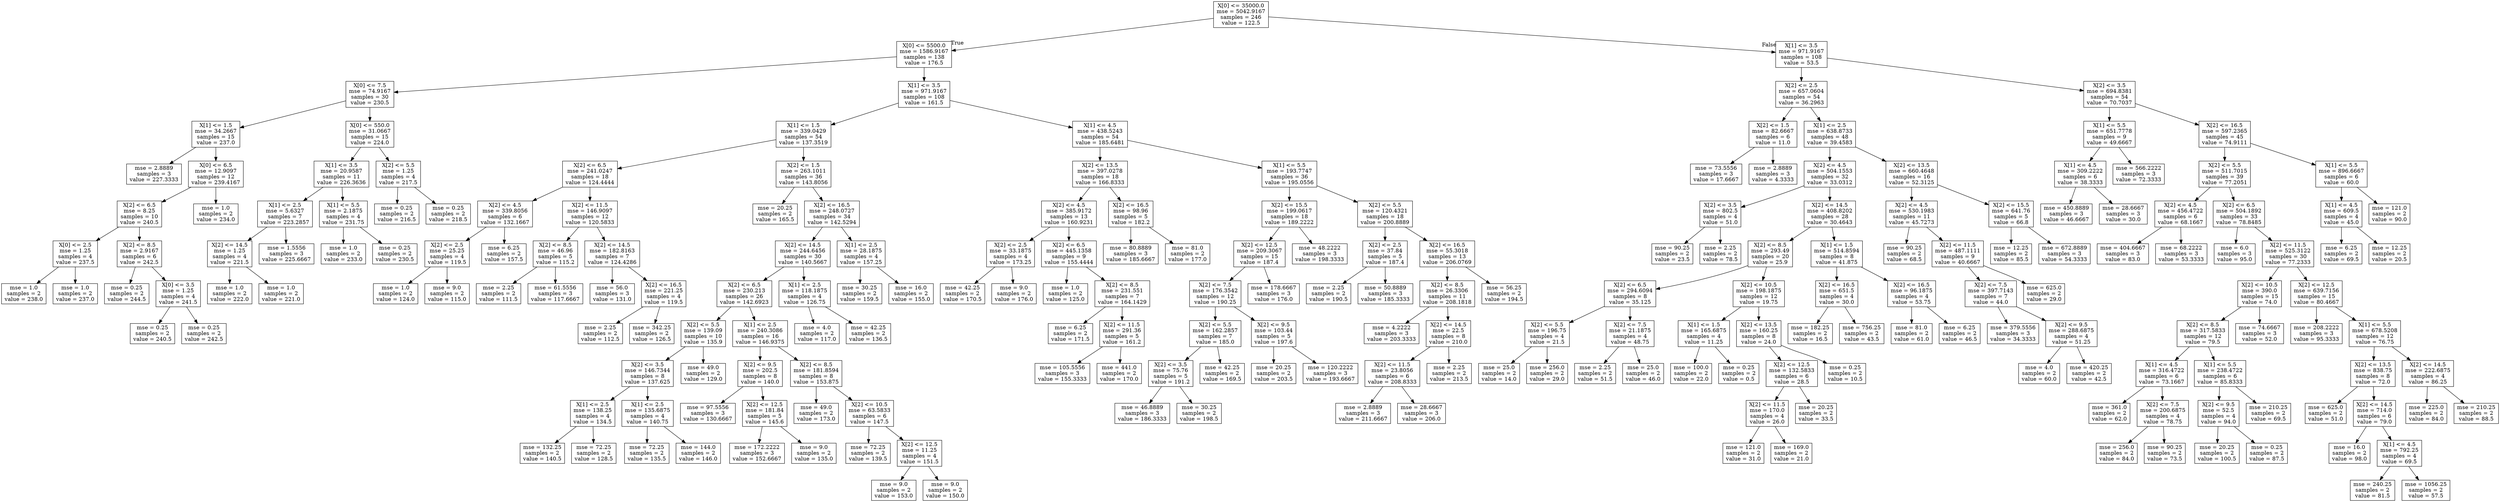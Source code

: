 digraph Tree {
node [shape=box] ;
0 [label="X[0] <= 35000.0\nmse = 5042.9167\nsamples = 246\nvalue = 122.5"] ;
1 [label="X[0] <= 5500.0\nmse = 1586.9167\nsamples = 138\nvalue = 176.5"] ;
0 -> 1 [labeldistance=2.5, labelangle=45, headlabel="True"] ;
2 [label="X[0] <= 7.5\nmse = 74.9167\nsamples = 30\nvalue = 230.5"] ;
1 -> 2 ;
3 [label="X[1] <= 1.5\nmse = 34.2667\nsamples = 15\nvalue = 237.0"] ;
2 -> 3 ;
4 [label="mse = 2.8889\nsamples = 3\nvalue = 227.3333"] ;
3 -> 4 ;
5 [label="X[0] <= 6.5\nmse = 12.9097\nsamples = 12\nvalue = 239.4167"] ;
3 -> 5 ;
6 [label="X[2] <= 6.5\nmse = 8.25\nsamples = 10\nvalue = 240.5"] ;
5 -> 6 ;
7 [label="X[0] <= 2.5\nmse = 1.25\nsamples = 4\nvalue = 237.5"] ;
6 -> 7 ;
8 [label="mse = 1.0\nsamples = 2\nvalue = 238.0"] ;
7 -> 8 ;
9 [label="mse = 1.0\nsamples = 2\nvalue = 237.0"] ;
7 -> 9 ;
10 [label="X[2] <= 8.5\nmse = 2.9167\nsamples = 6\nvalue = 242.5"] ;
6 -> 10 ;
11 [label="mse = 0.25\nsamples = 2\nvalue = 244.5"] ;
10 -> 11 ;
12 [label="X[0] <= 3.5\nmse = 1.25\nsamples = 4\nvalue = 241.5"] ;
10 -> 12 ;
13 [label="mse = 0.25\nsamples = 2\nvalue = 240.5"] ;
12 -> 13 ;
14 [label="mse = 0.25\nsamples = 2\nvalue = 242.5"] ;
12 -> 14 ;
15 [label="mse = 1.0\nsamples = 2\nvalue = 234.0"] ;
5 -> 15 ;
16 [label="X[0] <= 550.0\nmse = 31.0667\nsamples = 15\nvalue = 224.0"] ;
2 -> 16 ;
17 [label="X[1] <= 3.5\nmse = 20.9587\nsamples = 11\nvalue = 226.3636"] ;
16 -> 17 ;
18 [label="X[1] <= 2.5\nmse = 5.6327\nsamples = 7\nvalue = 223.2857"] ;
17 -> 18 ;
19 [label="X[2] <= 14.5\nmse = 1.25\nsamples = 4\nvalue = 221.5"] ;
18 -> 19 ;
20 [label="mse = 1.0\nsamples = 2\nvalue = 222.0"] ;
19 -> 20 ;
21 [label="mse = 1.0\nsamples = 2\nvalue = 221.0"] ;
19 -> 21 ;
22 [label="mse = 1.5556\nsamples = 3\nvalue = 225.6667"] ;
18 -> 22 ;
23 [label="X[1] <= 5.5\nmse = 2.1875\nsamples = 4\nvalue = 231.75"] ;
17 -> 23 ;
24 [label="mse = 1.0\nsamples = 2\nvalue = 233.0"] ;
23 -> 24 ;
25 [label="mse = 0.25\nsamples = 2\nvalue = 230.5"] ;
23 -> 25 ;
26 [label="X[2] <= 5.5\nmse = 1.25\nsamples = 4\nvalue = 217.5"] ;
16 -> 26 ;
27 [label="mse = 0.25\nsamples = 2\nvalue = 216.5"] ;
26 -> 27 ;
28 [label="mse = 0.25\nsamples = 2\nvalue = 218.5"] ;
26 -> 28 ;
29 [label="X[1] <= 3.5\nmse = 971.9167\nsamples = 108\nvalue = 161.5"] ;
1 -> 29 ;
30 [label="X[1] <= 1.5\nmse = 339.0429\nsamples = 54\nvalue = 137.3519"] ;
29 -> 30 ;
31 [label="X[2] <= 6.5\nmse = 241.0247\nsamples = 18\nvalue = 124.4444"] ;
30 -> 31 ;
32 [label="X[2] <= 4.5\nmse = 339.8056\nsamples = 6\nvalue = 132.1667"] ;
31 -> 32 ;
33 [label="X[2] <= 2.5\nmse = 25.25\nsamples = 4\nvalue = 119.5"] ;
32 -> 33 ;
34 [label="mse = 1.0\nsamples = 2\nvalue = 124.0"] ;
33 -> 34 ;
35 [label="mse = 9.0\nsamples = 2\nvalue = 115.0"] ;
33 -> 35 ;
36 [label="mse = 6.25\nsamples = 2\nvalue = 157.5"] ;
32 -> 36 ;
37 [label="X[2] <= 11.5\nmse = 146.9097\nsamples = 12\nvalue = 120.5833"] ;
31 -> 37 ;
38 [label="X[2] <= 8.5\nmse = 46.96\nsamples = 5\nvalue = 115.2"] ;
37 -> 38 ;
39 [label="mse = 2.25\nsamples = 2\nvalue = 111.5"] ;
38 -> 39 ;
40 [label="mse = 61.5556\nsamples = 3\nvalue = 117.6667"] ;
38 -> 40 ;
41 [label="X[2] <= 14.5\nmse = 182.8163\nsamples = 7\nvalue = 124.4286"] ;
37 -> 41 ;
42 [label="mse = 56.0\nsamples = 3\nvalue = 131.0"] ;
41 -> 42 ;
43 [label="X[2] <= 16.5\nmse = 221.25\nsamples = 4\nvalue = 119.5"] ;
41 -> 43 ;
44 [label="mse = 2.25\nsamples = 2\nvalue = 112.5"] ;
43 -> 44 ;
45 [label="mse = 342.25\nsamples = 2\nvalue = 126.5"] ;
43 -> 45 ;
46 [label="X[2] <= 1.5\nmse = 263.1011\nsamples = 36\nvalue = 143.8056"] ;
30 -> 46 ;
47 [label="mse = 20.25\nsamples = 2\nvalue = 165.5"] ;
46 -> 47 ;
48 [label="X[2] <= 16.5\nmse = 248.0727\nsamples = 34\nvalue = 142.5294"] ;
46 -> 48 ;
49 [label="X[2] <= 14.5\nmse = 244.6456\nsamples = 30\nvalue = 140.5667"] ;
48 -> 49 ;
50 [label="X[2] <= 6.5\nmse = 230.213\nsamples = 26\nvalue = 142.6923"] ;
49 -> 50 ;
51 [label="X[2] <= 5.5\nmse = 139.09\nsamples = 10\nvalue = 135.9"] ;
50 -> 51 ;
52 [label="X[2] <= 3.5\nmse = 146.7344\nsamples = 8\nvalue = 137.625"] ;
51 -> 52 ;
53 [label="X[1] <= 2.5\nmse = 138.25\nsamples = 4\nvalue = 134.5"] ;
52 -> 53 ;
54 [label="mse = 132.25\nsamples = 2\nvalue = 140.5"] ;
53 -> 54 ;
55 [label="mse = 72.25\nsamples = 2\nvalue = 128.5"] ;
53 -> 55 ;
56 [label="X[1] <= 2.5\nmse = 135.6875\nsamples = 4\nvalue = 140.75"] ;
52 -> 56 ;
57 [label="mse = 72.25\nsamples = 2\nvalue = 135.5"] ;
56 -> 57 ;
58 [label="mse = 144.0\nsamples = 2\nvalue = 146.0"] ;
56 -> 58 ;
59 [label="mse = 49.0\nsamples = 2\nvalue = 129.0"] ;
51 -> 59 ;
60 [label="X[1] <= 2.5\nmse = 240.3086\nsamples = 16\nvalue = 146.9375"] ;
50 -> 60 ;
61 [label="X[2] <= 9.5\nmse = 202.5\nsamples = 8\nvalue = 140.0"] ;
60 -> 61 ;
62 [label="mse = 97.5556\nsamples = 3\nvalue = 130.6667"] ;
61 -> 62 ;
63 [label="X[2] <= 12.5\nmse = 181.84\nsamples = 5\nvalue = 145.6"] ;
61 -> 63 ;
64 [label="mse = 172.2222\nsamples = 3\nvalue = 152.6667"] ;
63 -> 64 ;
65 [label="mse = 9.0\nsamples = 2\nvalue = 135.0"] ;
63 -> 65 ;
66 [label="X[2] <= 8.5\nmse = 181.8594\nsamples = 8\nvalue = 153.875"] ;
60 -> 66 ;
67 [label="mse = 49.0\nsamples = 2\nvalue = 173.0"] ;
66 -> 67 ;
68 [label="X[2] <= 10.5\nmse = 63.5833\nsamples = 6\nvalue = 147.5"] ;
66 -> 68 ;
69 [label="mse = 72.25\nsamples = 2\nvalue = 139.5"] ;
68 -> 69 ;
70 [label="X[2] <= 12.5\nmse = 11.25\nsamples = 4\nvalue = 151.5"] ;
68 -> 70 ;
71 [label="mse = 9.0\nsamples = 2\nvalue = 153.0"] ;
70 -> 71 ;
72 [label="mse = 9.0\nsamples = 2\nvalue = 150.0"] ;
70 -> 72 ;
73 [label="X[1] <= 2.5\nmse = 118.1875\nsamples = 4\nvalue = 126.75"] ;
49 -> 73 ;
74 [label="mse = 4.0\nsamples = 2\nvalue = 117.0"] ;
73 -> 74 ;
75 [label="mse = 42.25\nsamples = 2\nvalue = 136.5"] ;
73 -> 75 ;
76 [label="X[1] <= 2.5\nmse = 28.1875\nsamples = 4\nvalue = 157.25"] ;
48 -> 76 ;
77 [label="mse = 30.25\nsamples = 2\nvalue = 159.5"] ;
76 -> 77 ;
78 [label="mse = 16.0\nsamples = 2\nvalue = 155.0"] ;
76 -> 78 ;
79 [label="X[1] <= 4.5\nmse = 438.5243\nsamples = 54\nvalue = 185.6481"] ;
29 -> 79 ;
80 [label="X[2] <= 13.5\nmse = 397.0278\nsamples = 18\nvalue = 166.8333"] ;
79 -> 80 ;
81 [label="X[2] <= 4.5\nmse = 385.9172\nsamples = 13\nvalue = 160.9231"] ;
80 -> 81 ;
82 [label="X[2] <= 2.5\nmse = 33.1875\nsamples = 4\nvalue = 173.25"] ;
81 -> 82 ;
83 [label="mse = 42.25\nsamples = 2\nvalue = 170.5"] ;
82 -> 83 ;
84 [label="mse = 9.0\nsamples = 2\nvalue = 176.0"] ;
82 -> 84 ;
85 [label="X[2] <= 6.5\nmse = 445.1358\nsamples = 9\nvalue = 155.4444"] ;
81 -> 85 ;
86 [label="mse = 1.0\nsamples = 2\nvalue = 125.0"] ;
85 -> 86 ;
87 [label="X[2] <= 8.5\nmse = 231.551\nsamples = 7\nvalue = 164.1429"] ;
85 -> 87 ;
88 [label="mse = 6.25\nsamples = 2\nvalue = 171.5"] ;
87 -> 88 ;
89 [label="X[2] <= 11.5\nmse = 291.36\nsamples = 5\nvalue = 161.2"] ;
87 -> 89 ;
90 [label="mse = 105.5556\nsamples = 3\nvalue = 155.3333"] ;
89 -> 90 ;
91 [label="mse = 441.0\nsamples = 2\nvalue = 170.0"] ;
89 -> 91 ;
92 [label="X[2] <= 16.5\nmse = 98.96\nsamples = 5\nvalue = 182.2"] ;
80 -> 92 ;
93 [label="mse = 80.8889\nsamples = 3\nvalue = 185.6667"] ;
92 -> 93 ;
94 [label="mse = 81.0\nsamples = 2\nvalue = 177.0"] ;
92 -> 94 ;
95 [label="X[1] <= 5.5\nmse = 193.7747\nsamples = 36\nvalue = 195.0556"] ;
79 -> 95 ;
96 [label="X[2] <= 15.5\nmse = 199.0617\nsamples = 18\nvalue = 189.2222"] ;
95 -> 96 ;
97 [label="X[2] <= 12.5\nmse = 209.3067\nsamples = 15\nvalue = 187.4"] ;
96 -> 97 ;
98 [label="X[2] <= 7.5\nmse = 176.3542\nsamples = 12\nvalue = 190.25"] ;
97 -> 98 ;
99 [label="X[2] <= 5.5\nmse = 162.2857\nsamples = 7\nvalue = 185.0"] ;
98 -> 99 ;
100 [label="X[2] <= 3.5\nmse = 75.76\nsamples = 5\nvalue = 191.2"] ;
99 -> 100 ;
101 [label="mse = 46.8889\nsamples = 3\nvalue = 186.3333"] ;
100 -> 101 ;
102 [label="mse = 30.25\nsamples = 2\nvalue = 198.5"] ;
100 -> 102 ;
103 [label="mse = 42.25\nsamples = 2\nvalue = 169.5"] ;
99 -> 103 ;
104 [label="X[2] <= 9.5\nmse = 103.44\nsamples = 5\nvalue = 197.6"] ;
98 -> 104 ;
105 [label="mse = 20.25\nsamples = 2\nvalue = 203.5"] ;
104 -> 105 ;
106 [label="mse = 120.2222\nsamples = 3\nvalue = 193.6667"] ;
104 -> 106 ;
107 [label="mse = 178.6667\nsamples = 3\nvalue = 176.0"] ;
97 -> 107 ;
108 [label="mse = 48.2222\nsamples = 3\nvalue = 198.3333"] ;
96 -> 108 ;
109 [label="X[2] <= 5.5\nmse = 120.4321\nsamples = 18\nvalue = 200.8889"] ;
95 -> 109 ;
110 [label="X[2] <= 2.5\nmse = 37.84\nsamples = 5\nvalue = 187.4"] ;
109 -> 110 ;
111 [label="mse = 2.25\nsamples = 2\nvalue = 190.5"] ;
110 -> 111 ;
112 [label="mse = 50.8889\nsamples = 3\nvalue = 185.3333"] ;
110 -> 112 ;
113 [label="X[2] <= 16.5\nmse = 55.3018\nsamples = 13\nvalue = 206.0769"] ;
109 -> 113 ;
114 [label="X[2] <= 8.5\nmse = 26.3306\nsamples = 11\nvalue = 208.1818"] ;
113 -> 114 ;
115 [label="mse = 4.2222\nsamples = 3\nvalue = 203.3333"] ;
114 -> 115 ;
116 [label="X[2] <= 14.5\nmse = 22.5\nsamples = 8\nvalue = 210.0"] ;
114 -> 116 ;
117 [label="X[2] <= 11.5\nmse = 23.8056\nsamples = 6\nvalue = 208.8333"] ;
116 -> 117 ;
118 [label="mse = 2.8889\nsamples = 3\nvalue = 211.6667"] ;
117 -> 118 ;
119 [label="mse = 28.6667\nsamples = 3\nvalue = 206.0"] ;
117 -> 119 ;
120 [label="mse = 2.25\nsamples = 2\nvalue = 213.5"] ;
116 -> 120 ;
121 [label="mse = 56.25\nsamples = 2\nvalue = 194.5"] ;
113 -> 121 ;
122 [label="X[1] <= 3.5\nmse = 971.9167\nsamples = 108\nvalue = 53.5"] ;
0 -> 122 [labeldistance=2.5, labelangle=-45, headlabel="False"] ;
123 [label="X[2] <= 2.5\nmse = 657.0604\nsamples = 54\nvalue = 36.2963"] ;
122 -> 123 ;
124 [label="X[2] <= 1.5\nmse = 82.6667\nsamples = 6\nvalue = 11.0"] ;
123 -> 124 ;
125 [label="mse = 73.5556\nsamples = 3\nvalue = 17.6667"] ;
124 -> 125 ;
126 [label="mse = 2.8889\nsamples = 3\nvalue = 4.3333"] ;
124 -> 126 ;
127 [label="X[1] <= 2.5\nmse = 638.8733\nsamples = 48\nvalue = 39.4583"] ;
123 -> 127 ;
128 [label="X[2] <= 4.5\nmse = 504.1553\nsamples = 32\nvalue = 33.0312"] ;
127 -> 128 ;
129 [label="X[2] <= 3.5\nmse = 802.5\nsamples = 4\nvalue = 51.0"] ;
128 -> 129 ;
130 [label="mse = 90.25\nsamples = 2\nvalue = 23.5"] ;
129 -> 130 ;
131 [label="mse = 2.25\nsamples = 2\nvalue = 78.5"] ;
129 -> 131 ;
132 [label="X[2] <= 14.5\nmse = 408.8202\nsamples = 28\nvalue = 30.4643"] ;
128 -> 132 ;
133 [label="X[2] <= 8.5\nmse = 293.49\nsamples = 20\nvalue = 25.9"] ;
132 -> 133 ;
134 [label="X[2] <= 6.5\nmse = 294.6094\nsamples = 8\nvalue = 35.125"] ;
133 -> 134 ;
135 [label="X[2] <= 5.5\nmse = 196.75\nsamples = 4\nvalue = 21.5"] ;
134 -> 135 ;
136 [label="mse = 25.0\nsamples = 2\nvalue = 14.0"] ;
135 -> 136 ;
137 [label="mse = 256.0\nsamples = 2\nvalue = 29.0"] ;
135 -> 137 ;
138 [label="X[2] <= 7.5\nmse = 21.1875\nsamples = 4\nvalue = 48.75"] ;
134 -> 138 ;
139 [label="mse = 2.25\nsamples = 2\nvalue = 51.5"] ;
138 -> 139 ;
140 [label="mse = 25.0\nsamples = 2\nvalue = 46.0"] ;
138 -> 140 ;
141 [label="X[2] <= 10.5\nmse = 198.1875\nsamples = 12\nvalue = 19.75"] ;
133 -> 141 ;
142 [label="X[1] <= 1.5\nmse = 165.6875\nsamples = 4\nvalue = 11.25"] ;
141 -> 142 ;
143 [label="mse = 100.0\nsamples = 2\nvalue = 22.0"] ;
142 -> 143 ;
144 [label="mse = 0.25\nsamples = 2\nvalue = 0.5"] ;
142 -> 144 ;
145 [label="X[2] <= 13.5\nmse = 160.25\nsamples = 8\nvalue = 24.0"] ;
141 -> 145 ;
146 [label="X[2] <= 12.5\nmse = 132.5833\nsamples = 6\nvalue = 28.5"] ;
145 -> 146 ;
147 [label="X[2] <= 11.5\nmse = 170.0\nsamples = 4\nvalue = 26.0"] ;
146 -> 147 ;
148 [label="mse = 121.0\nsamples = 2\nvalue = 31.0"] ;
147 -> 148 ;
149 [label="mse = 169.0\nsamples = 2\nvalue = 21.0"] ;
147 -> 149 ;
150 [label="mse = 20.25\nsamples = 2\nvalue = 33.5"] ;
146 -> 150 ;
151 [label="mse = 0.25\nsamples = 2\nvalue = 10.5"] ;
145 -> 151 ;
152 [label="X[1] <= 1.5\nmse = 514.8594\nsamples = 8\nvalue = 41.875"] ;
132 -> 152 ;
153 [label="X[2] <= 16.5\nmse = 651.5\nsamples = 4\nvalue = 30.0"] ;
152 -> 153 ;
154 [label="mse = 182.25\nsamples = 2\nvalue = 16.5"] ;
153 -> 154 ;
155 [label="mse = 756.25\nsamples = 2\nvalue = 43.5"] ;
153 -> 155 ;
156 [label="X[2] <= 16.5\nmse = 96.1875\nsamples = 4\nvalue = 53.75"] ;
152 -> 156 ;
157 [label="mse = 81.0\nsamples = 2\nvalue = 61.0"] ;
156 -> 157 ;
158 [label="mse = 6.25\nsamples = 2\nvalue = 46.5"] ;
156 -> 158 ;
159 [label="X[2] <= 13.5\nmse = 660.4648\nsamples = 16\nvalue = 52.3125"] ;
127 -> 159 ;
160 [label="X[2] <= 4.5\nmse = 530.1983\nsamples = 11\nvalue = 45.7273"] ;
159 -> 160 ;
161 [label="mse = 90.25\nsamples = 2\nvalue = 68.5"] ;
160 -> 161 ;
162 [label="X[2] <= 11.5\nmse = 487.1111\nsamples = 9\nvalue = 40.6667"] ;
160 -> 162 ;
163 [label="X[2] <= 7.5\nmse = 397.7143\nsamples = 7\nvalue = 44.0"] ;
162 -> 163 ;
164 [label="mse = 379.5556\nsamples = 3\nvalue = 34.3333"] ;
163 -> 164 ;
165 [label="X[2] <= 9.5\nmse = 288.6875\nsamples = 4\nvalue = 51.25"] ;
163 -> 165 ;
166 [label="mse = 4.0\nsamples = 2\nvalue = 60.0"] ;
165 -> 166 ;
167 [label="mse = 420.25\nsamples = 2\nvalue = 42.5"] ;
165 -> 167 ;
168 [label="mse = 625.0\nsamples = 2\nvalue = 29.0"] ;
162 -> 168 ;
169 [label="X[2] <= 15.5\nmse = 641.76\nsamples = 5\nvalue = 66.8"] ;
159 -> 169 ;
170 [label="mse = 12.25\nsamples = 2\nvalue = 85.5"] ;
169 -> 170 ;
171 [label="mse = 672.8889\nsamples = 3\nvalue = 54.3333"] ;
169 -> 171 ;
172 [label="X[2] <= 3.5\nmse = 694.8381\nsamples = 54\nvalue = 70.7037"] ;
122 -> 172 ;
173 [label="X[1] <= 5.5\nmse = 651.7778\nsamples = 9\nvalue = 49.6667"] ;
172 -> 173 ;
174 [label="X[1] <= 4.5\nmse = 309.2222\nsamples = 6\nvalue = 38.3333"] ;
173 -> 174 ;
175 [label="mse = 450.8889\nsamples = 3\nvalue = 46.6667"] ;
174 -> 175 ;
176 [label="mse = 28.6667\nsamples = 3\nvalue = 30.0"] ;
174 -> 176 ;
177 [label="mse = 566.2222\nsamples = 3\nvalue = 72.3333"] ;
173 -> 177 ;
178 [label="X[2] <= 16.5\nmse = 597.2365\nsamples = 45\nvalue = 74.9111"] ;
172 -> 178 ;
179 [label="X[2] <= 5.5\nmse = 511.7015\nsamples = 39\nvalue = 77.2051"] ;
178 -> 179 ;
180 [label="X[2] <= 4.5\nmse = 456.4722\nsamples = 6\nvalue = 68.1667"] ;
179 -> 180 ;
181 [label="mse = 404.6667\nsamples = 3\nvalue = 83.0"] ;
180 -> 181 ;
182 [label="mse = 68.2222\nsamples = 3\nvalue = 53.3333"] ;
180 -> 182 ;
183 [label="X[2] <= 6.5\nmse = 504.1892\nsamples = 33\nvalue = 78.8485"] ;
179 -> 183 ;
184 [label="mse = 6.0\nsamples = 3\nvalue = 95.0"] ;
183 -> 184 ;
185 [label="X[2] <= 11.5\nmse = 525.3122\nsamples = 30\nvalue = 77.2333"] ;
183 -> 185 ;
186 [label="X[2] <= 10.5\nmse = 390.0\nsamples = 15\nvalue = 74.0"] ;
185 -> 186 ;
187 [label="X[2] <= 8.5\nmse = 317.5833\nsamples = 12\nvalue = 79.5"] ;
186 -> 187 ;
188 [label="X[1] <= 4.5\nmse = 316.4722\nsamples = 6\nvalue = 73.1667"] ;
187 -> 188 ;
189 [label="mse = 361.0\nsamples = 2\nvalue = 62.0"] ;
188 -> 189 ;
190 [label="X[2] <= 7.5\nmse = 200.6875\nsamples = 4\nvalue = 78.75"] ;
188 -> 190 ;
191 [label="mse = 256.0\nsamples = 2\nvalue = 84.0"] ;
190 -> 191 ;
192 [label="mse = 90.25\nsamples = 2\nvalue = 73.5"] ;
190 -> 192 ;
193 [label="X[1] <= 5.5\nmse = 238.4722\nsamples = 6\nvalue = 85.8333"] ;
187 -> 193 ;
194 [label="X[2] <= 9.5\nmse = 52.5\nsamples = 4\nvalue = 94.0"] ;
193 -> 194 ;
195 [label="mse = 20.25\nsamples = 2\nvalue = 100.5"] ;
194 -> 195 ;
196 [label="mse = 0.25\nsamples = 2\nvalue = 87.5"] ;
194 -> 196 ;
197 [label="mse = 210.25\nsamples = 2\nvalue = 69.5"] ;
193 -> 197 ;
198 [label="mse = 74.6667\nsamples = 3\nvalue = 52.0"] ;
186 -> 198 ;
199 [label="X[2] <= 12.5\nmse = 639.7156\nsamples = 15\nvalue = 80.4667"] ;
185 -> 199 ;
200 [label="mse = 208.2222\nsamples = 3\nvalue = 95.3333"] ;
199 -> 200 ;
201 [label="X[1] <= 5.5\nmse = 678.5208\nsamples = 12\nvalue = 76.75"] ;
199 -> 201 ;
202 [label="X[2] <= 13.5\nmse = 838.75\nsamples = 8\nvalue = 72.0"] ;
201 -> 202 ;
203 [label="mse = 625.0\nsamples = 2\nvalue = 51.0"] ;
202 -> 203 ;
204 [label="X[2] <= 14.5\nmse = 714.0\nsamples = 6\nvalue = 79.0"] ;
202 -> 204 ;
205 [label="mse = 16.0\nsamples = 2\nvalue = 98.0"] ;
204 -> 205 ;
206 [label="X[1] <= 4.5\nmse = 792.25\nsamples = 4\nvalue = 69.5"] ;
204 -> 206 ;
207 [label="mse = 240.25\nsamples = 2\nvalue = 81.5"] ;
206 -> 207 ;
208 [label="mse = 1056.25\nsamples = 2\nvalue = 57.5"] ;
206 -> 208 ;
209 [label="X[2] <= 14.5\nmse = 222.6875\nsamples = 4\nvalue = 86.25"] ;
201 -> 209 ;
210 [label="mse = 225.0\nsamples = 2\nvalue = 84.0"] ;
209 -> 210 ;
211 [label="mse = 210.25\nsamples = 2\nvalue = 88.5"] ;
209 -> 211 ;
212 [label="X[1] <= 5.5\nmse = 896.6667\nsamples = 6\nvalue = 60.0"] ;
178 -> 212 ;
213 [label="X[1] <= 4.5\nmse = 609.5\nsamples = 4\nvalue = 45.0"] ;
212 -> 213 ;
214 [label="mse = 6.25\nsamples = 2\nvalue = 69.5"] ;
213 -> 214 ;
215 [label="mse = 12.25\nsamples = 2\nvalue = 20.5"] ;
213 -> 215 ;
216 [label="mse = 121.0\nsamples = 2\nvalue = 90.0"] ;
212 -> 216 ;
}